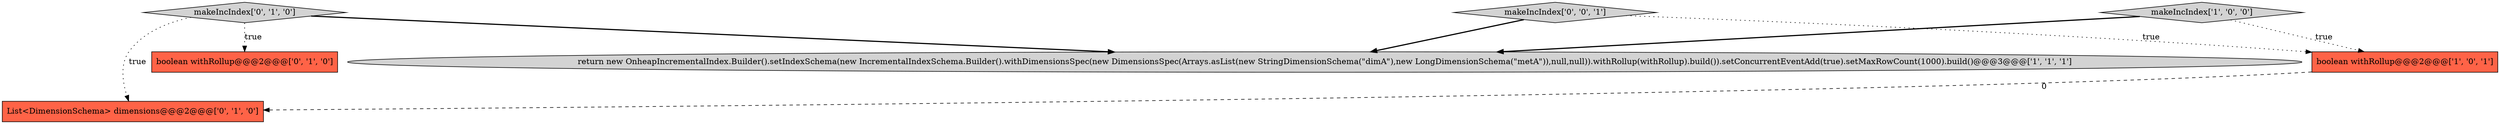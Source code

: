 digraph {
6 [style = filled, label = "makeIncIndex['0', '0', '1']", fillcolor = lightgray, shape = diamond image = "AAA0AAABBB3BBB"];
4 [style = filled, label = "boolean withRollup@@@2@@@['0', '1', '0']", fillcolor = tomato, shape = box image = "AAA0AAABBB2BBB"];
3 [style = filled, label = "makeIncIndex['0', '1', '0']", fillcolor = lightgray, shape = diamond image = "AAA0AAABBB2BBB"];
5 [style = filled, label = "List<DimensionSchema> dimensions@@@2@@@['0', '1', '0']", fillcolor = tomato, shape = box image = "AAA1AAABBB2BBB"];
1 [style = filled, label = "makeIncIndex['1', '0', '0']", fillcolor = lightgray, shape = diamond image = "AAA0AAABBB1BBB"];
0 [style = filled, label = "boolean withRollup@@@2@@@['1', '0', '1']", fillcolor = tomato, shape = box image = "AAA0AAABBB1BBB"];
2 [style = filled, label = "return new OnheapIncrementalIndex.Builder().setIndexSchema(new IncrementalIndexSchema.Builder().withDimensionsSpec(new DimensionsSpec(Arrays.asList(new StringDimensionSchema(\"dimA\"),new LongDimensionSchema(\"metA\")),null,null)).withRollup(withRollup).build()).setConcurrentEventAdd(true).setMaxRowCount(1000).build()@@@3@@@['1', '1', '1']", fillcolor = lightgray, shape = ellipse image = "AAA0AAABBB1BBB"];
3->4 [style = dotted, label="true"];
3->5 [style = dotted, label="true"];
1->2 [style = bold, label=""];
1->0 [style = dotted, label="true"];
0->5 [style = dashed, label="0"];
6->2 [style = bold, label=""];
3->2 [style = bold, label=""];
6->0 [style = dotted, label="true"];
}
